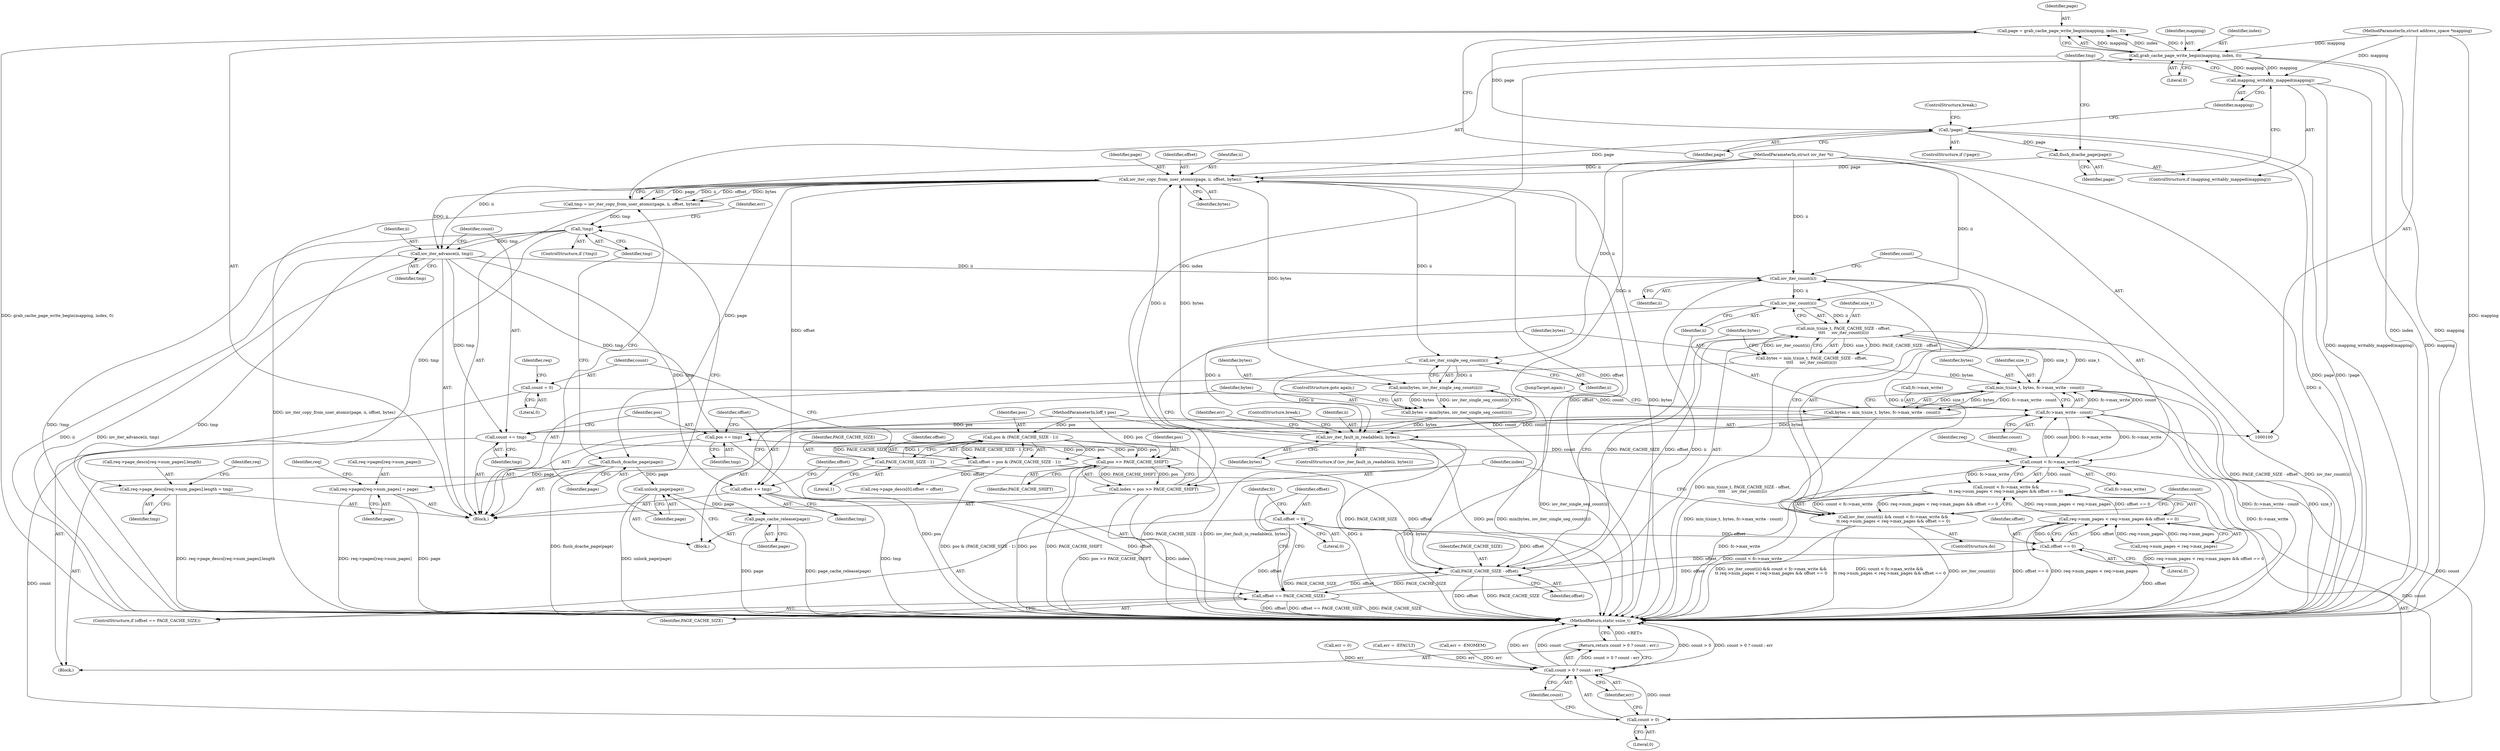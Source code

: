 digraph "1_linux_3ca8138f014a913f98e6ef40e939868e1e9ea876@API" {
"1000186" [label="(Call,page = grab_cache_page_write_begin(mapping, index, 0))"];
"1000188" [label="(Call,grab_cache_page_write_begin(mapping, index, 0))"];
"1000197" [label="(Call,mapping_writably_mapped(mapping))"];
"1000102" [label="(MethodParameterIn,struct address_space *mapping)"];
"1000147" [label="(Call,index = pos >> PAGE_CACHE_SHIFT)"];
"1000149" [label="(Call,pos >> PAGE_CACHE_SHIFT)"];
"1000258" [label="(Call,pos += tmp)"];
"1000252" [label="(Call,iov_iter_advance(ii, tmp))"];
"1000203" [label="(Call,iov_iter_copy_from_user_atomic(page, ii, offset, bytes))"];
"1000193" [label="(Call,!page)"];
"1000186" [label="(Call,page = grab_cache_page_write_begin(mapping, index, 0))"];
"1000199" [label="(Call,flush_dcache_page(page))"];
"1000178" [label="(Call,iov_iter_fault_in_readable(ii, bytes))"];
"1000222" [label="(Call,iov_iter_single_seg_count(ii))"];
"1000103" [label="(MethodParameterIn,struct iov_iter *ii)"];
"1000160" [label="(Call,iov_iter_count(ii))"];
"1000278" [label="(Call,iov_iter_count(ii))"];
"1000218" [label="(Call,bytes = min(bytes, iov_iter_single_seg_count(ii)))"];
"1000220" [label="(Call,min(bytes, iov_iter_single_seg_count(ii)))"];
"1000162" [label="(Call,bytes = min_t(size_t, bytes, fc->max_write - count))"];
"1000164" [label="(Call,min_t(size_t, bytes, fc->max_write - count))"];
"1000155" [label="(Call,min_t(size_t, PAGE_CACHE_SIZE - offset,\n\t\t\t\t     iov_iter_count(ii)))"];
"1000157" [label="(Call,PAGE_CACHE_SIZE - offset)"];
"1000265" [label="(Call,offset == PAGE_CACHE_SIZE)"];
"1000261" [label="(Call,offset += tmp)"];
"1000118" [label="(Call,PAGE_CACHE_SIZE - 1)"];
"1000268" [label="(Call,offset = 0)"];
"1000294" [label="(Call,offset == 0)"];
"1000114" [label="(Call,offset = pos & (PAGE_CACHE_SIZE - 1))"];
"1000116" [label="(Call,pos & (PAGE_CACHE_SIZE - 1))"];
"1000104" [label="(MethodParameterIn,loff_t pos)"];
"1000153" [label="(Call,bytes = min_t(size_t, PAGE_CACHE_SIZE - offset,\n\t\t\t\t     iov_iter_count(ii)))"];
"1000167" [label="(Call,fc->max_write - count)"];
"1000281" [label="(Call,count < fc->max_write)"];
"1000255" [label="(Call,count += tmp)"];
"1000122" [label="(Call,count = 0)"];
"1000211" [label="(Call,!tmp)"];
"1000201" [label="(Call,tmp = iov_iter_copy_from_user_atomic(page, ii, offset, bytes))"];
"1000237" [label="(Call,req->page_descs[req->num_pages].length = tmp)"];
"1000280" [label="(Call,count < fc->max_write &&\n\t\t req->num_pages < req->max_pages && offset == 0)"];
"1000277" [label="(Call,iov_iter_count(ii) && count < fc->max_write &&\n\t\t req->num_pages < req->max_pages && offset == 0)"];
"1000299" [label="(Call,count > 0)"];
"1000298" [label="(Call,count > 0 ? count : err)"];
"1000297" [label="(Return,return count > 0 ? count : err;)"];
"1000286" [label="(Call,req->num_pages < req->max_pages && offset == 0)"];
"1000208" [label="(Call,flush_dcache_page(page))"];
"1000214" [label="(Call,unlock_page(page))"];
"1000216" [label="(Call,page_cache_release(page))"];
"1000228" [label="(Call,req->pages[req->num_pages] = page)"];
"1000219" [label="(Identifier,bytes)"];
"1000253" [label="(Identifier,ii)"];
"1000264" [label="(ControlStructure,if (offset == PAGE_CACHE_SIZE))"];
"1000211" [label="(Call,!tmp)"];
"1000129" [label="(Identifier,req)"];
"1000119" [label="(Identifier,PAGE_CACHE_SIZE)"];
"1000202" [label="(Identifier,tmp)"];
"1000216" [label="(Call,page_cache_release(page))"];
"1000160" [label="(Call,iov_iter_count(ii))"];
"1000208" [label="(Call,flush_dcache_page(page))"];
"1000298" [label="(Call,count > 0 ? count : err)"];
"1000105" [label="(Block,)"];
"1000224" [label="(ControlStructure,goto again;)"];
"1000201" [label="(Call,tmp = iov_iter_copy_from_user_atomic(page, ii, offset, bytes))"];
"1000167" [label="(Call,fc->max_write - count)"];
"1000263" [label="(Identifier,tmp)"];
"1000210" [label="(ControlStructure,if (!tmp))"];
"1000155" [label="(Call,min_t(size_t, PAGE_CACHE_SIZE - offset,\n\t\t\t\t     iov_iter_count(ii)))"];
"1000296" [label="(Literal,0)"];
"1000289" [label="(Identifier,req)"];
"1000270" [label="(Literal,0)"];
"1000302" [label="(Identifier,count)"];
"1000124" [label="(Literal,0)"];
"1000209" [label="(Identifier,page)"];
"1000177" [label="(ControlStructure,if (iov_iter_fault_in_readable(ii, bytes)))"];
"1000225" [label="(Call,err = 0)"];
"1000257" [label="(Identifier,tmp)"];
"1000250" [label="(Identifier,req)"];
"1000179" [label="(Identifier,ii)"];
"1000195" [label="(ControlStructure,break;)"];
"1000148" [label="(Identifier,index)"];
"1000154" [label="(Identifier,bytes)"];
"1000151" [label="(Identifier,PAGE_CACHE_SHIFT)"];
"1000193" [label="(Call,!page)"];
"1000142" [label="(ControlStructure,do)"];
"1000269" [label="(Identifier,offset)"];
"1000118" [label="(Call,PAGE_CACHE_SIZE - 1)"];
"1000297" [label="(Return,return count > 0 ? count : err;)"];
"1000149" [label="(Call,pos >> PAGE_CACHE_SHIFT)"];
"1000294" [label="(Call,offset == 0)"];
"1000212" [label="(Identifier,tmp)"];
"1000172" [label="(JumpTarget,again:)"];
"1000120" [label="(Literal,1)"];
"1000283" [label="(Call,fc->max_write)"];
"1000115" [label="(Identifier,offset)"];
"1000173" [label="(Call,err = -EFAULT)"];
"1000206" [label="(Identifier,offset)"];
"1000226" [label="(Identifier,err)"];
"1000186" [label="(Call,page = grab_cache_page_write_begin(mapping, index, 0))"];
"1000280" [label="(Call,count < fc->max_write &&\n\t\t req->num_pages < req->max_pages && offset == 0)"];
"1000301" [label="(Literal,0)"];
"1000287" [label="(Call,req->num_pages < req->max_pages)"];
"1000166" [label="(Identifier,bytes)"];
"1000123" [label="(Identifier,count)"];
"1000299" [label="(Call,count > 0)"];
"1000116" [label="(Call,pos & (PAGE_CACHE_SIZE - 1))"];
"1000133" [label="(Call,req->page_descs[0].offset = offset)"];
"1000259" [label="(Identifier,pos)"];
"1000205" [label="(Identifier,ii)"];
"1000197" [label="(Call,mapping_writably_mapped(mapping))"];
"1000194" [label="(Identifier,page)"];
"1000214" [label="(Call,unlock_page(page))"];
"1000255" [label="(Call,count += tmp)"];
"1000217" [label="(Identifier,page)"];
"1000183" [label="(Identifier,err)"];
"1000267" [label="(Identifier,PAGE_CACHE_SIZE)"];
"1000274" [label="(Identifier,fc)"];
"1000158" [label="(Identifier,PAGE_CACHE_SIZE)"];
"1000254" [label="(Identifier,tmp)"];
"1000165" [label="(Identifier,size_t)"];
"1000282" [label="(Identifier,count)"];
"1000295" [label="(Identifier,offset)"];
"1000286" [label="(Call,req->num_pages < req->max_pages && offset == 0)"];
"1000300" [label="(Identifier,count)"];
"1000159" [label="(Identifier,offset)"];
"1000162" [label="(Call,bytes = min_t(size_t, bytes, fc->max_write - count))"];
"1000266" [label="(Identifier,offset)"];
"1000156" [label="(Identifier,size_t)"];
"1000281" [label="(Call,count < fc->max_write)"];
"1000171" [label="(Identifier,count)"];
"1000122" [label="(Call,count = 0)"];
"1000247" [label="(Identifier,tmp)"];
"1000189" [label="(Identifier,mapping)"];
"1000303" [label="(Identifier,err)"];
"1000237" [label="(Call,req->page_descs[req->num_pages].length = tmp)"];
"1000260" [label="(Identifier,tmp)"];
"1000147" [label="(Call,index = pos >> PAGE_CACHE_SHIFT)"];
"1000117" [label="(Identifier,pos)"];
"1000150" [label="(Identifier,pos)"];
"1000252" [label="(Call,iov_iter_advance(ii, tmp))"];
"1000215" [label="(Identifier,page)"];
"1000168" [label="(Call,fc->max_write)"];
"1000222" [label="(Call,iov_iter_single_seg_count(ii))"];
"1000187" [label="(Identifier,page)"];
"1000191" [label="(Literal,0)"];
"1000190" [label="(Identifier,index)"];
"1000204" [label="(Identifier,page)"];
"1000164" [label="(Call,min_t(size_t, bytes, fc->max_write - count))"];
"1000153" [label="(Call,bytes = min_t(size_t, PAGE_CACHE_SIZE - offset,\n\t\t\t\t     iov_iter_count(ii)))"];
"1000221" [label="(Identifier,bytes)"];
"1000199" [label="(Call,flush_dcache_page(page))"];
"1000218" [label="(Call,bytes = min(bytes, iov_iter_single_seg_count(ii)))"];
"1000213" [label="(Block,)"];
"1000200" [label="(Identifier,page)"];
"1000161" [label="(Identifier,ii)"];
"1000207" [label="(Identifier,bytes)"];
"1000163" [label="(Identifier,bytes)"];
"1000265" [label="(Call,offset == PAGE_CACHE_SIZE)"];
"1000114" [label="(Call,offset = pos & (PAGE_CACHE_SIZE - 1))"];
"1000268" [label="(Call,offset = 0)"];
"1000203" [label="(Call,iov_iter_copy_from_user_atomic(page, ii, offset, bytes))"];
"1000258" [label="(Call,pos += tmp)"];
"1000262" [label="(Identifier,offset)"];
"1000143" [label="(Block,)"];
"1000103" [label="(MethodParameterIn,struct iov_iter *ii)"];
"1000157" [label="(Call,PAGE_CACHE_SIZE - offset)"];
"1000256" [label="(Identifier,count)"];
"1000180" [label="(Identifier,bytes)"];
"1000104" [label="(MethodParameterIn,loff_t pos)"];
"1000102" [label="(MethodParameterIn,struct address_space *mapping)"];
"1000241" [label="(Identifier,req)"];
"1000220" [label="(Call,min(bytes, iov_iter_single_seg_count(ii)))"];
"1000236" [label="(Identifier,page)"];
"1000181" [label="(ControlStructure,break;)"];
"1000198" [label="(Identifier,mapping)"];
"1000304" [label="(MethodReturn,static ssize_t)"];
"1000188" [label="(Call,grab_cache_page_write_begin(mapping, index, 0))"];
"1000196" [label="(ControlStructure,if (mapping_writably_mapped(mapping)))"];
"1000192" [label="(ControlStructure,if (!page))"];
"1000223" [label="(Identifier,ii)"];
"1000228" [label="(Call,req->pages[req->num_pages] = page)"];
"1000178" [label="(Call,iov_iter_fault_in_readable(ii, bytes))"];
"1000278" [label="(Call,iov_iter_count(ii))"];
"1000261" [label="(Call,offset += tmp)"];
"1000238" [label="(Call,req->page_descs[req->num_pages].length)"];
"1000182" [label="(Call,err = -ENOMEM)"];
"1000279" [label="(Identifier,ii)"];
"1000277" [label="(Call,iov_iter_count(ii) && count < fc->max_write &&\n\t\t req->num_pages < req->max_pages && offset == 0)"];
"1000229" [label="(Call,req->pages[req->num_pages])"];
"1000186" -> "1000143"  [label="AST: "];
"1000186" -> "1000188"  [label="CFG: "];
"1000187" -> "1000186"  [label="AST: "];
"1000188" -> "1000186"  [label="AST: "];
"1000194" -> "1000186"  [label="CFG: "];
"1000186" -> "1000304"  [label="DDG: grab_cache_page_write_begin(mapping, index, 0)"];
"1000188" -> "1000186"  [label="DDG: mapping"];
"1000188" -> "1000186"  [label="DDG: index"];
"1000188" -> "1000186"  [label="DDG: 0"];
"1000186" -> "1000193"  [label="DDG: page"];
"1000188" -> "1000191"  [label="CFG: "];
"1000189" -> "1000188"  [label="AST: "];
"1000190" -> "1000188"  [label="AST: "];
"1000191" -> "1000188"  [label="AST: "];
"1000188" -> "1000304"  [label="DDG: index"];
"1000188" -> "1000304"  [label="DDG: mapping"];
"1000197" -> "1000188"  [label="DDG: mapping"];
"1000102" -> "1000188"  [label="DDG: mapping"];
"1000147" -> "1000188"  [label="DDG: index"];
"1000188" -> "1000197"  [label="DDG: mapping"];
"1000197" -> "1000196"  [label="AST: "];
"1000197" -> "1000198"  [label="CFG: "];
"1000198" -> "1000197"  [label="AST: "];
"1000200" -> "1000197"  [label="CFG: "];
"1000202" -> "1000197"  [label="CFG: "];
"1000197" -> "1000304"  [label="DDG: mapping_writably_mapped(mapping)"];
"1000197" -> "1000304"  [label="DDG: mapping"];
"1000102" -> "1000197"  [label="DDG: mapping"];
"1000102" -> "1000100"  [label="AST: "];
"1000102" -> "1000304"  [label="DDG: mapping"];
"1000147" -> "1000143"  [label="AST: "];
"1000147" -> "1000149"  [label="CFG: "];
"1000148" -> "1000147"  [label="AST: "];
"1000149" -> "1000147"  [label="AST: "];
"1000154" -> "1000147"  [label="CFG: "];
"1000147" -> "1000304"  [label="DDG: pos >> PAGE_CACHE_SHIFT"];
"1000147" -> "1000304"  [label="DDG: index"];
"1000149" -> "1000147"  [label="DDG: pos"];
"1000149" -> "1000147"  [label="DDG: PAGE_CACHE_SHIFT"];
"1000149" -> "1000151"  [label="CFG: "];
"1000150" -> "1000149"  [label="AST: "];
"1000151" -> "1000149"  [label="AST: "];
"1000149" -> "1000304"  [label="DDG: pos"];
"1000149" -> "1000304"  [label="DDG: PAGE_CACHE_SHIFT"];
"1000258" -> "1000149"  [label="DDG: pos"];
"1000116" -> "1000149"  [label="DDG: pos"];
"1000104" -> "1000149"  [label="DDG: pos"];
"1000149" -> "1000258"  [label="DDG: pos"];
"1000258" -> "1000143"  [label="AST: "];
"1000258" -> "1000260"  [label="CFG: "];
"1000259" -> "1000258"  [label="AST: "];
"1000260" -> "1000258"  [label="AST: "];
"1000262" -> "1000258"  [label="CFG: "];
"1000258" -> "1000304"  [label="DDG: pos"];
"1000252" -> "1000258"  [label="DDG: tmp"];
"1000104" -> "1000258"  [label="DDG: pos"];
"1000252" -> "1000143"  [label="AST: "];
"1000252" -> "1000254"  [label="CFG: "];
"1000253" -> "1000252"  [label="AST: "];
"1000254" -> "1000252"  [label="AST: "];
"1000256" -> "1000252"  [label="CFG: "];
"1000252" -> "1000304"  [label="DDG: ii"];
"1000252" -> "1000304"  [label="DDG: iov_iter_advance(ii, tmp)"];
"1000203" -> "1000252"  [label="DDG: ii"];
"1000103" -> "1000252"  [label="DDG: ii"];
"1000211" -> "1000252"  [label="DDG: tmp"];
"1000252" -> "1000255"  [label="DDG: tmp"];
"1000252" -> "1000261"  [label="DDG: tmp"];
"1000252" -> "1000278"  [label="DDG: ii"];
"1000203" -> "1000201"  [label="AST: "];
"1000203" -> "1000207"  [label="CFG: "];
"1000204" -> "1000203"  [label="AST: "];
"1000205" -> "1000203"  [label="AST: "];
"1000206" -> "1000203"  [label="AST: "];
"1000207" -> "1000203"  [label="AST: "];
"1000201" -> "1000203"  [label="CFG: "];
"1000203" -> "1000304"  [label="DDG: offset"];
"1000203" -> "1000304"  [label="DDG: bytes"];
"1000203" -> "1000201"  [label="DDG: page"];
"1000203" -> "1000201"  [label="DDG: ii"];
"1000203" -> "1000201"  [label="DDG: offset"];
"1000203" -> "1000201"  [label="DDG: bytes"];
"1000193" -> "1000203"  [label="DDG: page"];
"1000199" -> "1000203"  [label="DDG: page"];
"1000178" -> "1000203"  [label="DDG: ii"];
"1000178" -> "1000203"  [label="DDG: bytes"];
"1000103" -> "1000203"  [label="DDG: ii"];
"1000157" -> "1000203"  [label="DDG: offset"];
"1000203" -> "1000208"  [label="DDG: page"];
"1000203" -> "1000220"  [label="DDG: bytes"];
"1000203" -> "1000222"  [label="DDG: ii"];
"1000203" -> "1000261"  [label="DDG: offset"];
"1000193" -> "1000192"  [label="AST: "];
"1000193" -> "1000194"  [label="CFG: "];
"1000194" -> "1000193"  [label="AST: "];
"1000195" -> "1000193"  [label="CFG: "];
"1000198" -> "1000193"  [label="CFG: "];
"1000193" -> "1000304"  [label="DDG: page"];
"1000193" -> "1000304"  [label="DDG: !page"];
"1000193" -> "1000199"  [label="DDG: page"];
"1000199" -> "1000196"  [label="AST: "];
"1000199" -> "1000200"  [label="CFG: "];
"1000200" -> "1000199"  [label="AST: "];
"1000202" -> "1000199"  [label="CFG: "];
"1000178" -> "1000177"  [label="AST: "];
"1000178" -> "1000180"  [label="CFG: "];
"1000179" -> "1000178"  [label="AST: "];
"1000180" -> "1000178"  [label="AST: "];
"1000181" -> "1000178"  [label="CFG: "];
"1000183" -> "1000178"  [label="CFG: "];
"1000178" -> "1000304"  [label="DDG: iov_iter_fault_in_readable(ii, bytes)"];
"1000178" -> "1000304"  [label="DDG: ii"];
"1000178" -> "1000304"  [label="DDG: bytes"];
"1000222" -> "1000178"  [label="DDG: ii"];
"1000160" -> "1000178"  [label="DDG: ii"];
"1000103" -> "1000178"  [label="DDG: ii"];
"1000218" -> "1000178"  [label="DDG: bytes"];
"1000162" -> "1000178"  [label="DDG: bytes"];
"1000222" -> "1000220"  [label="AST: "];
"1000222" -> "1000223"  [label="CFG: "];
"1000223" -> "1000222"  [label="AST: "];
"1000220" -> "1000222"  [label="CFG: "];
"1000222" -> "1000220"  [label="DDG: ii"];
"1000103" -> "1000222"  [label="DDG: ii"];
"1000103" -> "1000100"  [label="AST: "];
"1000103" -> "1000304"  [label="DDG: ii"];
"1000103" -> "1000160"  [label="DDG: ii"];
"1000103" -> "1000278"  [label="DDG: ii"];
"1000160" -> "1000155"  [label="AST: "];
"1000160" -> "1000161"  [label="CFG: "];
"1000161" -> "1000160"  [label="AST: "];
"1000155" -> "1000160"  [label="CFG: "];
"1000160" -> "1000155"  [label="DDG: ii"];
"1000278" -> "1000160"  [label="DDG: ii"];
"1000278" -> "1000277"  [label="AST: "];
"1000278" -> "1000279"  [label="CFG: "];
"1000279" -> "1000278"  [label="AST: "];
"1000282" -> "1000278"  [label="CFG: "];
"1000277" -> "1000278"  [label="CFG: "];
"1000278" -> "1000304"  [label="DDG: ii"];
"1000278" -> "1000277"  [label="DDG: ii"];
"1000218" -> "1000213"  [label="AST: "];
"1000218" -> "1000220"  [label="CFG: "];
"1000219" -> "1000218"  [label="AST: "];
"1000220" -> "1000218"  [label="AST: "];
"1000224" -> "1000218"  [label="CFG: "];
"1000218" -> "1000304"  [label="DDG: min(bytes, iov_iter_single_seg_count(ii))"];
"1000220" -> "1000218"  [label="DDG: bytes"];
"1000220" -> "1000218"  [label="DDG: iov_iter_single_seg_count(ii)"];
"1000221" -> "1000220"  [label="AST: "];
"1000220" -> "1000304"  [label="DDG: iov_iter_single_seg_count(ii)"];
"1000162" -> "1000143"  [label="AST: "];
"1000162" -> "1000164"  [label="CFG: "];
"1000163" -> "1000162"  [label="AST: "];
"1000164" -> "1000162"  [label="AST: "];
"1000172" -> "1000162"  [label="CFG: "];
"1000162" -> "1000304"  [label="DDG: min_t(size_t, bytes, fc->max_write - count)"];
"1000164" -> "1000162"  [label="DDG: size_t"];
"1000164" -> "1000162"  [label="DDG: bytes"];
"1000164" -> "1000162"  [label="DDG: fc->max_write - count"];
"1000164" -> "1000167"  [label="CFG: "];
"1000165" -> "1000164"  [label="AST: "];
"1000166" -> "1000164"  [label="AST: "];
"1000167" -> "1000164"  [label="AST: "];
"1000164" -> "1000304"  [label="DDG: fc->max_write - count"];
"1000164" -> "1000304"  [label="DDG: size_t"];
"1000164" -> "1000155"  [label="DDG: size_t"];
"1000155" -> "1000164"  [label="DDG: size_t"];
"1000153" -> "1000164"  [label="DDG: bytes"];
"1000167" -> "1000164"  [label="DDG: fc->max_write"];
"1000167" -> "1000164"  [label="DDG: count"];
"1000155" -> "1000153"  [label="AST: "];
"1000156" -> "1000155"  [label="AST: "];
"1000157" -> "1000155"  [label="AST: "];
"1000153" -> "1000155"  [label="CFG: "];
"1000155" -> "1000304"  [label="DDG: PAGE_CACHE_SIZE - offset"];
"1000155" -> "1000304"  [label="DDG: iov_iter_count(ii)"];
"1000155" -> "1000153"  [label="DDG: size_t"];
"1000155" -> "1000153"  [label="DDG: PAGE_CACHE_SIZE - offset"];
"1000155" -> "1000153"  [label="DDG: iov_iter_count(ii)"];
"1000157" -> "1000155"  [label="DDG: PAGE_CACHE_SIZE"];
"1000157" -> "1000155"  [label="DDG: offset"];
"1000157" -> "1000159"  [label="CFG: "];
"1000158" -> "1000157"  [label="AST: "];
"1000159" -> "1000157"  [label="AST: "];
"1000161" -> "1000157"  [label="CFG: "];
"1000157" -> "1000304"  [label="DDG: offset"];
"1000157" -> "1000304"  [label="DDG: PAGE_CACHE_SIZE"];
"1000265" -> "1000157"  [label="DDG: PAGE_CACHE_SIZE"];
"1000265" -> "1000157"  [label="DDG: offset"];
"1000118" -> "1000157"  [label="DDG: PAGE_CACHE_SIZE"];
"1000268" -> "1000157"  [label="DDG: offset"];
"1000294" -> "1000157"  [label="DDG: offset"];
"1000114" -> "1000157"  [label="DDG: offset"];
"1000157" -> "1000265"  [label="DDG: PAGE_CACHE_SIZE"];
"1000265" -> "1000264"  [label="AST: "];
"1000265" -> "1000267"  [label="CFG: "];
"1000266" -> "1000265"  [label="AST: "];
"1000267" -> "1000265"  [label="AST: "];
"1000269" -> "1000265"  [label="CFG: "];
"1000274" -> "1000265"  [label="CFG: "];
"1000265" -> "1000304"  [label="DDG: offset == PAGE_CACHE_SIZE"];
"1000265" -> "1000304"  [label="DDG: PAGE_CACHE_SIZE"];
"1000265" -> "1000304"  [label="DDG: offset"];
"1000261" -> "1000265"  [label="DDG: offset"];
"1000265" -> "1000294"  [label="DDG: offset"];
"1000261" -> "1000143"  [label="AST: "];
"1000261" -> "1000263"  [label="CFG: "];
"1000262" -> "1000261"  [label="AST: "];
"1000263" -> "1000261"  [label="AST: "];
"1000266" -> "1000261"  [label="CFG: "];
"1000261" -> "1000304"  [label="DDG: tmp"];
"1000118" -> "1000116"  [label="AST: "];
"1000118" -> "1000120"  [label="CFG: "];
"1000119" -> "1000118"  [label="AST: "];
"1000120" -> "1000118"  [label="AST: "];
"1000116" -> "1000118"  [label="CFG: "];
"1000118" -> "1000116"  [label="DDG: PAGE_CACHE_SIZE"];
"1000118" -> "1000116"  [label="DDG: 1"];
"1000268" -> "1000264"  [label="AST: "];
"1000268" -> "1000270"  [label="CFG: "];
"1000269" -> "1000268"  [label="AST: "];
"1000270" -> "1000268"  [label="AST: "];
"1000274" -> "1000268"  [label="CFG: "];
"1000268" -> "1000304"  [label="DDG: offset"];
"1000268" -> "1000294"  [label="DDG: offset"];
"1000294" -> "1000286"  [label="AST: "];
"1000294" -> "1000296"  [label="CFG: "];
"1000295" -> "1000294"  [label="AST: "];
"1000296" -> "1000294"  [label="AST: "];
"1000286" -> "1000294"  [label="CFG: "];
"1000294" -> "1000304"  [label="DDG: offset"];
"1000294" -> "1000286"  [label="DDG: offset"];
"1000294" -> "1000286"  [label="DDG: 0"];
"1000114" -> "1000105"  [label="AST: "];
"1000114" -> "1000116"  [label="CFG: "];
"1000115" -> "1000114"  [label="AST: "];
"1000116" -> "1000114"  [label="AST: "];
"1000123" -> "1000114"  [label="CFG: "];
"1000114" -> "1000304"  [label="DDG: pos & (PAGE_CACHE_SIZE - 1)"];
"1000116" -> "1000114"  [label="DDG: pos"];
"1000116" -> "1000114"  [label="DDG: PAGE_CACHE_SIZE - 1"];
"1000114" -> "1000133"  [label="DDG: offset"];
"1000117" -> "1000116"  [label="AST: "];
"1000116" -> "1000304"  [label="DDG: PAGE_CACHE_SIZE - 1"];
"1000104" -> "1000116"  [label="DDG: pos"];
"1000104" -> "1000100"  [label="AST: "];
"1000104" -> "1000304"  [label="DDG: pos"];
"1000153" -> "1000143"  [label="AST: "];
"1000154" -> "1000153"  [label="AST: "];
"1000163" -> "1000153"  [label="CFG: "];
"1000153" -> "1000304"  [label="DDG: min_t(size_t, PAGE_CACHE_SIZE - offset,\n\t\t\t\t     iov_iter_count(ii))"];
"1000167" -> "1000171"  [label="CFG: "];
"1000168" -> "1000167"  [label="AST: "];
"1000171" -> "1000167"  [label="AST: "];
"1000167" -> "1000304"  [label="DDG: fc->max_write"];
"1000281" -> "1000167"  [label="DDG: fc->max_write"];
"1000281" -> "1000167"  [label="DDG: count"];
"1000122" -> "1000167"  [label="DDG: count"];
"1000255" -> "1000167"  [label="DDG: count"];
"1000167" -> "1000255"  [label="DDG: count"];
"1000167" -> "1000281"  [label="DDG: fc->max_write"];
"1000167" -> "1000299"  [label="DDG: count"];
"1000281" -> "1000280"  [label="AST: "];
"1000281" -> "1000283"  [label="CFG: "];
"1000282" -> "1000281"  [label="AST: "];
"1000283" -> "1000281"  [label="AST: "];
"1000289" -> "1000281"  [label="CFG: "];
"1000280" -> "1000281"  [label="CFG: "];
"1000281" -> "1000304"  [label="DDG: fc->max_write"];
"1000281" -> "1000280"  [label="DDG: count"];
"1000281" -> "1000280"  [label="DDG: fc->max_write"];
"1000255" -> "1000281"  [label="DDG: count"];
"1000281" -> "1000299"  [label="DDG: count"];
"1000255" -> "1000143"  [label="AST: "];
"1000255" -> "1000257"  [label="CFG: "];
"1000256" -> "1000255"  [label="AST: "];
"1000257" -> "1000255"  [label="AST: "];
"1000259" -> "1000255"  [label="CFG: "];
"1000255" -> "1000299"  [label="DDG: count"];
"1000122" -> "1000105"  [label="AST: "];
"1000122" -> "1000124"  [label="CFG: "];
"1000123" -> "1000122"  [label="AST: "];
"1000124" -> "1000122"  [label="AST: "];
"1000129" -> "1000122"  [label="CFG: "];
"1000211" -> "1000210"  [label="AST: "];
"1000211" -> "1000212"  [label="CFG: "];
"1000212" -> "1000211"  [label="AST: "];
"1000215" -> "1000211"  [label="CFG: "];
"1000226" -> "1000211"  [label="CFG: "];
"1000211" -> "1000304"  [label="DDG: tmp"];
"1000211" -> "1000304"  [label="DDG: !tmp"];
"1000201" -> "1000211"  [label="DDG: tmp"];
"1000211" -> "1000237"  [label="DDG: tmp"];
"1000201" -> "1000143"  [label="AST: "];
"1000202" -> "1000201"  [label="AST: "];
"1000209" -> "1000201"  [label="CFG: "];
"1000201" -> "1000304"  [label="DDG: iov_iter_copy_from_user_atomic(page, ii, offset, bytes)"];
"1000237" -> "1000143"  [label="AST: "];
"1000237" -> "1000247"  [label="CFG: "];
"1000238" -> "1000237"  [label="AST: "];
"1000247" -> "1000237"  [label="AST: "];
"1000250" -> "1000237"  [label="CFG: "];
"1000237" -> "1000304"  [label="DDG: req->page_descs[req->num_pages].length"];
"1000280" -> "1000277"  [label="AST: "];
"1000280" -> "1000286"  [label="CFG: "];
"1000286" -> "1000280"  [label="AST: "];
"1000277" -> "1000280"  [label="CFG: "];
"1000280" -> "1000304"  [label="DDG: req->num_pages < req->max_pages && offset == 0"];
"1000280" -> "1000304"  [label="DDG: count < fc->max_write"];
"1000280" -> "1000277"  [label="DDG: count < fc->max_write"];
"1000280" -> "1000277"  [label="DDG: req->num_pages < req->max_pages && offset == 0"];
"1000286" -> "1000280"  [label="DDG: req->num_pages < req->max_pages"];
"1000286" -> "1000280"  [label="DDG: offset == 0"];
"1000277" -> "1000142"  [label="AST: "];
"1000148" -> "1000277"  [label="CFG: "];
"1000300" -> "1000277"  [label="CFG: "];
"1000277" -> "1000304"  [label="DDG: count < fc->max_write &&\n\t\t req->num_pages < req->max_pages && offset == 0"];
"1000277" -> "1000304"  [label="DDG: iov_iter_count(ii)"];
"1000277" -> "1000304"  [label="DDG: iov_iter_count(ii) && count < fc->max_write &&\n\t\t req->num_pages < req->max_pages && offset == 0"];
"1000299" -> "1000298"  [label="AST: "];
"1000299" -> "1000301"  [label="CFG: "];
"1000300" -> "1000299"  [label="AST: "];
"1000301" -> "1000299"  [label="AST: "];
"1000302" -> "1000299"  [label="CFG: "];
"1000303" -> "1000299"  [label="CFG: "];
"1000299" -> "1000298"  [label="DDG: count"];
"1000298" -> "1000297"  [label="AST: "];
"1000298" -> "1000302"  [label="CFG: "];
"1000298" -> "1000303"  [label="CFG: "];
"1000302" -> "1000298"  [label="AST: "];
"1000303" -> "1000298"  [label="AST: "];
"1000297" -> "1000298"  [label="CFG: "];
"1000298" -> "1000304"  [label="DDG: count > 0"];
"1000298" -> "1000304"  [label="DDG: count > 0 ? count : err"];
"1000298" -> "1000304"  [label="DDG: err"];
"1000298" -> "1000304"  [label="DDG: count"];
"1000298" -> "1000297"  [label="DDG: count > 0 ? count : err"];
"1000225" -> "1000298"  [label="DDG: err"];
"1000182" -> "1000298"  [label="DDG: err"];
"1000173" -> "1000298"  [label="DDG: err"];
"1000297" -> "1000105"  [label="AST: "];
"1000304" -> "1000297"  [label="CFG: "];
"1000297" -> "1000304"  [label="DDG: <RET>"];
"1000286" -> "1000287"  [label="CFG: "];
"1000287" -> "1000286"  [label="AST: "];
"1000286" -> "1000304"  [label="DDG: offset == 0"];
"1000286" -> "1000304"  [label="DDG: req->num_pages < req->max_pages"];
"1000287" -> "1000286"  [label="DDG: req->num_pages"];
"1000287" -> "1000286"  [label="DDG: req->max_pages"];
"1000208" -> "1000143"  [label="AST: "];
"1000208" -> "1000209"  [label="CFG: "];
"1000209" -> "1000208"  [label="AST: "];
"1000212" -> "1000208"  [label="CFG: "];
"1000208" -> "1000304"  [label="DDG: flush_dcache_page(page)"];
"1000208" -> "1000214"  [label="DDG: page"];
"1000208" -> "1000228"  [label="DDG: page"];
"1000214" -> "1000213"  [label="AST: "];
"1000214" -> "1000215"  [label="CFG: "];
"1000215" -> "1000214"  [label="AST: "];
"1000217" -> "1000214"  [label="CFG: "];
"1000214" -> "1000304"  [label="DDG: unlock_page(page)"];
"1000214" -> "1000216"  [label="DDG: page"];
"1000216" -> "1000213"  [label="AST: "];
"1000216" -> "1000217"  [label="CFG: "];
"1000217" -> "1000216"  [label="AST: "];
"1000219" -> "1000216"  [label="CFG: "];
"1000216" -> "1000304"  [label="DDG: page_cache_release(page)"];
"1000216" -> "1000304"  [label="DDG: page"];
"1000228" -> "1000143"  [label="AST: "];
"1000228" -> "1000236"  [label="CFG: "];
"1000229" -> "1000228"  [label="AST: "];
"1000236" -> "1000228"  [label="AST: "];
"1000241" -> "1000228"  [label="CFG: "];
"1000228" -> "1000304"  [label="DDG: page"];
"1000228" -> "1000304"  [label="DDG: req->pages[req->num_pages]"];
}
